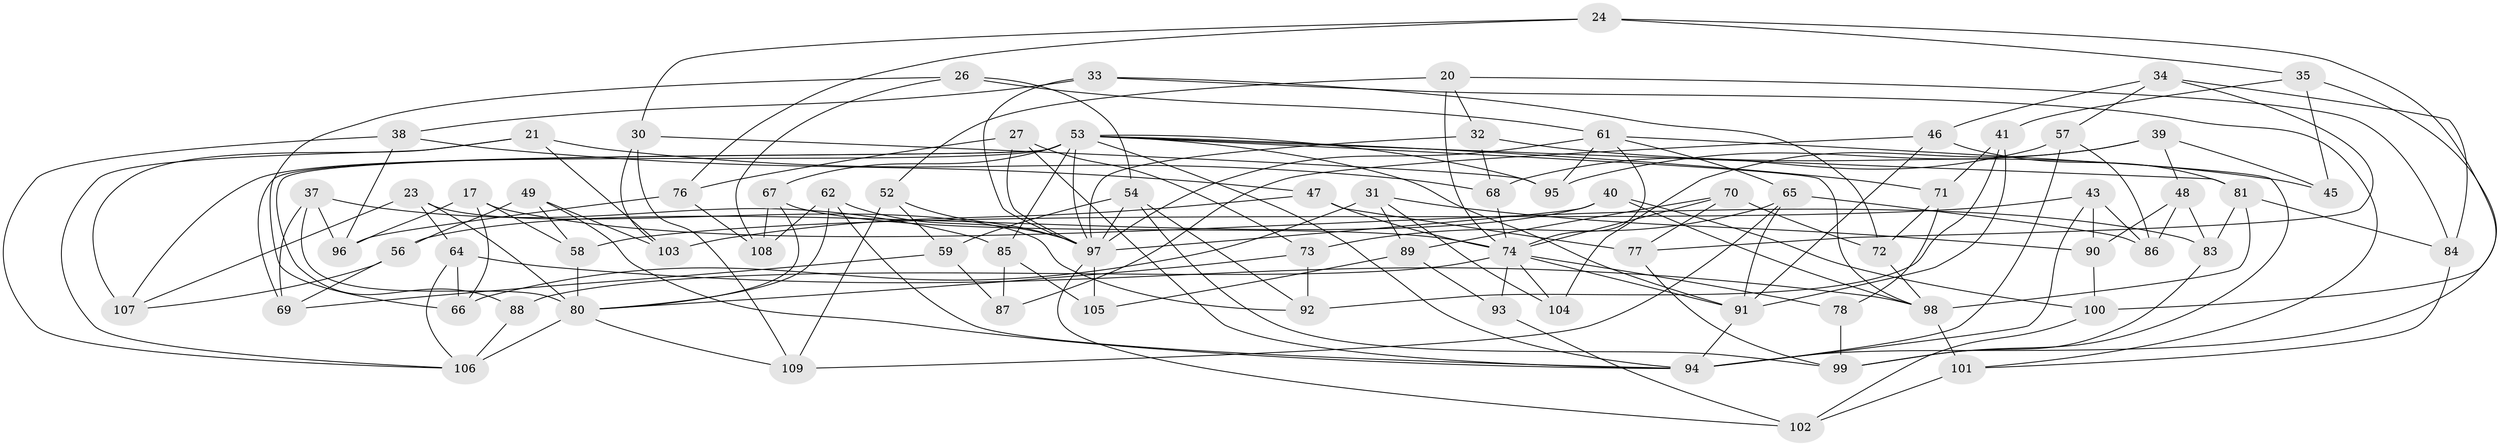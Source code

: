 // original degree distribution, {4: 1.0}
// Generated by graph-tools (version 1.1) at 2025/02/03/04/25 22:02:20]
// undirected, 76 vertices, 169 edges
graph export_dot {
graph [start="1"]
  node [color=gray90,style=filled];
  17;
  20;
  21;
  23;
  24;
  26;
  27;
  30;
  31;
  32;
  33;
  34;
  35;
  37;
  38;
  39 [super="+29"];
  40;
  41;
  43;
  45;
  46;
  47;
  48;
  49;
  52;
  53 [super="+9+50+51"];
  54 [super="+36"];
  56;
  57;
  58;
  59;
  61 [super="+44+60"];
  62;
  64;
  65 [super="+63"];
  66;
  67;
  68;
  69;
  70;
  71;
  72;
  73;
  74 [super="+1+13+42"];
  76;
  77;
  78;
  80 [super="+3+55"];
  81 [super="+79"];
  83;
  84;
  85 [super="+75"];
  86;
  87;
  88;
  89;
  90;
  91 [super="+82"];
  92;
  93;
  94 [super="+12+19"];
  95;
  96;
  97 [super="+14+18+16"];
  98 [super="+25"];
  99 [super="+5"];
  100;
  101;
  102;
  103;
  104;
  105;
  106 [super="+11"];
  107;
  108;
  109;
  17 -- 96;
  17 -- 83;
  17 -- 58;
  17 -- 66;
  20 -- 84;
  20 -- 32;
  20 -- 52;
  20 -- 74;
  21 -- 106;
  21 -- 68;
  21 -- 103;
  21 -- 107;
  23 -- 107;
  23 -- 64;
  23 -- 92;
  23 -- 80;
  24 -- 35;
  24 -- 76;
  24 -- 100;
  24 -- 30;
  26 -- 66;
  26 -- 108;
  26 -- 54;
  26 -- 61;
  27 -- 73;
  27 -- 76;
  27 -- 94;
  27 -- 97;
  30 -- 109;
  30 -- 103;
  30 -- 95;
  31 -- 89;
  31 -- 66;
  31 -- 104;
  31 -- 90;
  32 -- 68;
  32 -- 45;
  32 -- 97;
  33 -- 72;
  33 -- 97;
  33 -- 101;
  33 -- 38;
  34 -- 57;
  34 -- 84;
  34 -- 77;
  34 -- 46;
  35 -- 41;
  35 -- 94;
  35 -- 45;
  37 -- 69;
  37 -- 96;
  37 -- 85;
  37 -- 80;
  38 -- 96;
  38 -- 47;
  38 -- 106;
  39 -- 45 [weight=2];
  39 -- 48;
  39 -- 104 [weight=2];
  39 -- 95;
  40 -- 56;
  40 -- 98;
  40 -- 100;
  40 -- 97;
  41 -- 92;
  41 -- 71;
  41 -- 91;
  43 -- 58;
  43 -- 90;
  43 -- 86;
  43 -- 94;
  46 -- 87;
  46 -- 81;
  46 -- 91;
  47 -- 103;
  47 -- 77;
  47 -- 74;
  48 -- 90;
  48 -- 86;
  48 -- 83;
  49 -- 103;
  49 -- 58;
  49 -- 56;
  49 -- 94;
  52 -- 109;
  52 -- 59;
  52 -- 97;
  53 -- 71;
  53 -- 85;
  53 -- 95;
  53 -- 69;
  53 -- 107;
  53 -- 81 [weight=2];
  53 -- 88;
  53 -- 94;
  53 -- 67;
  53 -- 98;
  53 -- 97 [weight=2];
  53 -- 91;
  54 -- 59;
  54 -- 97 [weight=2];
  54 -- 99;
  54 -- 92;
  56 -- 107;
  56 -- 69;
  57 -- 86;
  57 -- 68;
  57 -- 94;
  58 -- 80;
  59 -- 69;
  59 -- 87;
  61 -- 95;
  61 -- 97 [weight=2];
  61 -- 74 [weight=2];
  61 -- 65;
  61 -- 99;
  62 -- 108;
  62 -- 97;
  62 -- 80;
  62 -- 94;
  64 -- 66;
  64 -- 106;
  64 -- 98;
  65 -- 73;
  65 -- 91 [weight=2];
  65 -- 109;
  65 -- 86;
  67 -- 108;
  67 -- 74;
  67 -- 80;
  68 -- 74;
  70 -- 77;
  70 -- 89;
  70 -- 72;
  70 -- 74;
  71 -- 72;
  71 -- 78;
  72 -- 98;
  73 -- 92;
  73 -- 80;
  74 -- 78;
  74 -- 88;
  74 -- 93 [weight=2];
  74 -- 104;
  74 -- 91 [weight=2];
  76 -- 96;
  76 -- 108;
  77 -- 99;
  78 -- 99 [weight=2];
  80 -- 109;
  80 -- 106;
  81 -- 83;
  81 -- 98 [weight=3];
  81 -- 84;
  83 -- 99;
  84 -- 101;
  85 -- 87 [weight=2];
  85 -- 105 [weight=2];
  88 -- 106 [weight=2];
  89 -- 93;
  89 -- 105;
  90 -- 100;
  91 -- 94;
  93 -- 102;
  97 -- 105;
  97 -- 102;
  98 -- 101;
  100 -- 102;
  101 -- 102;
}
